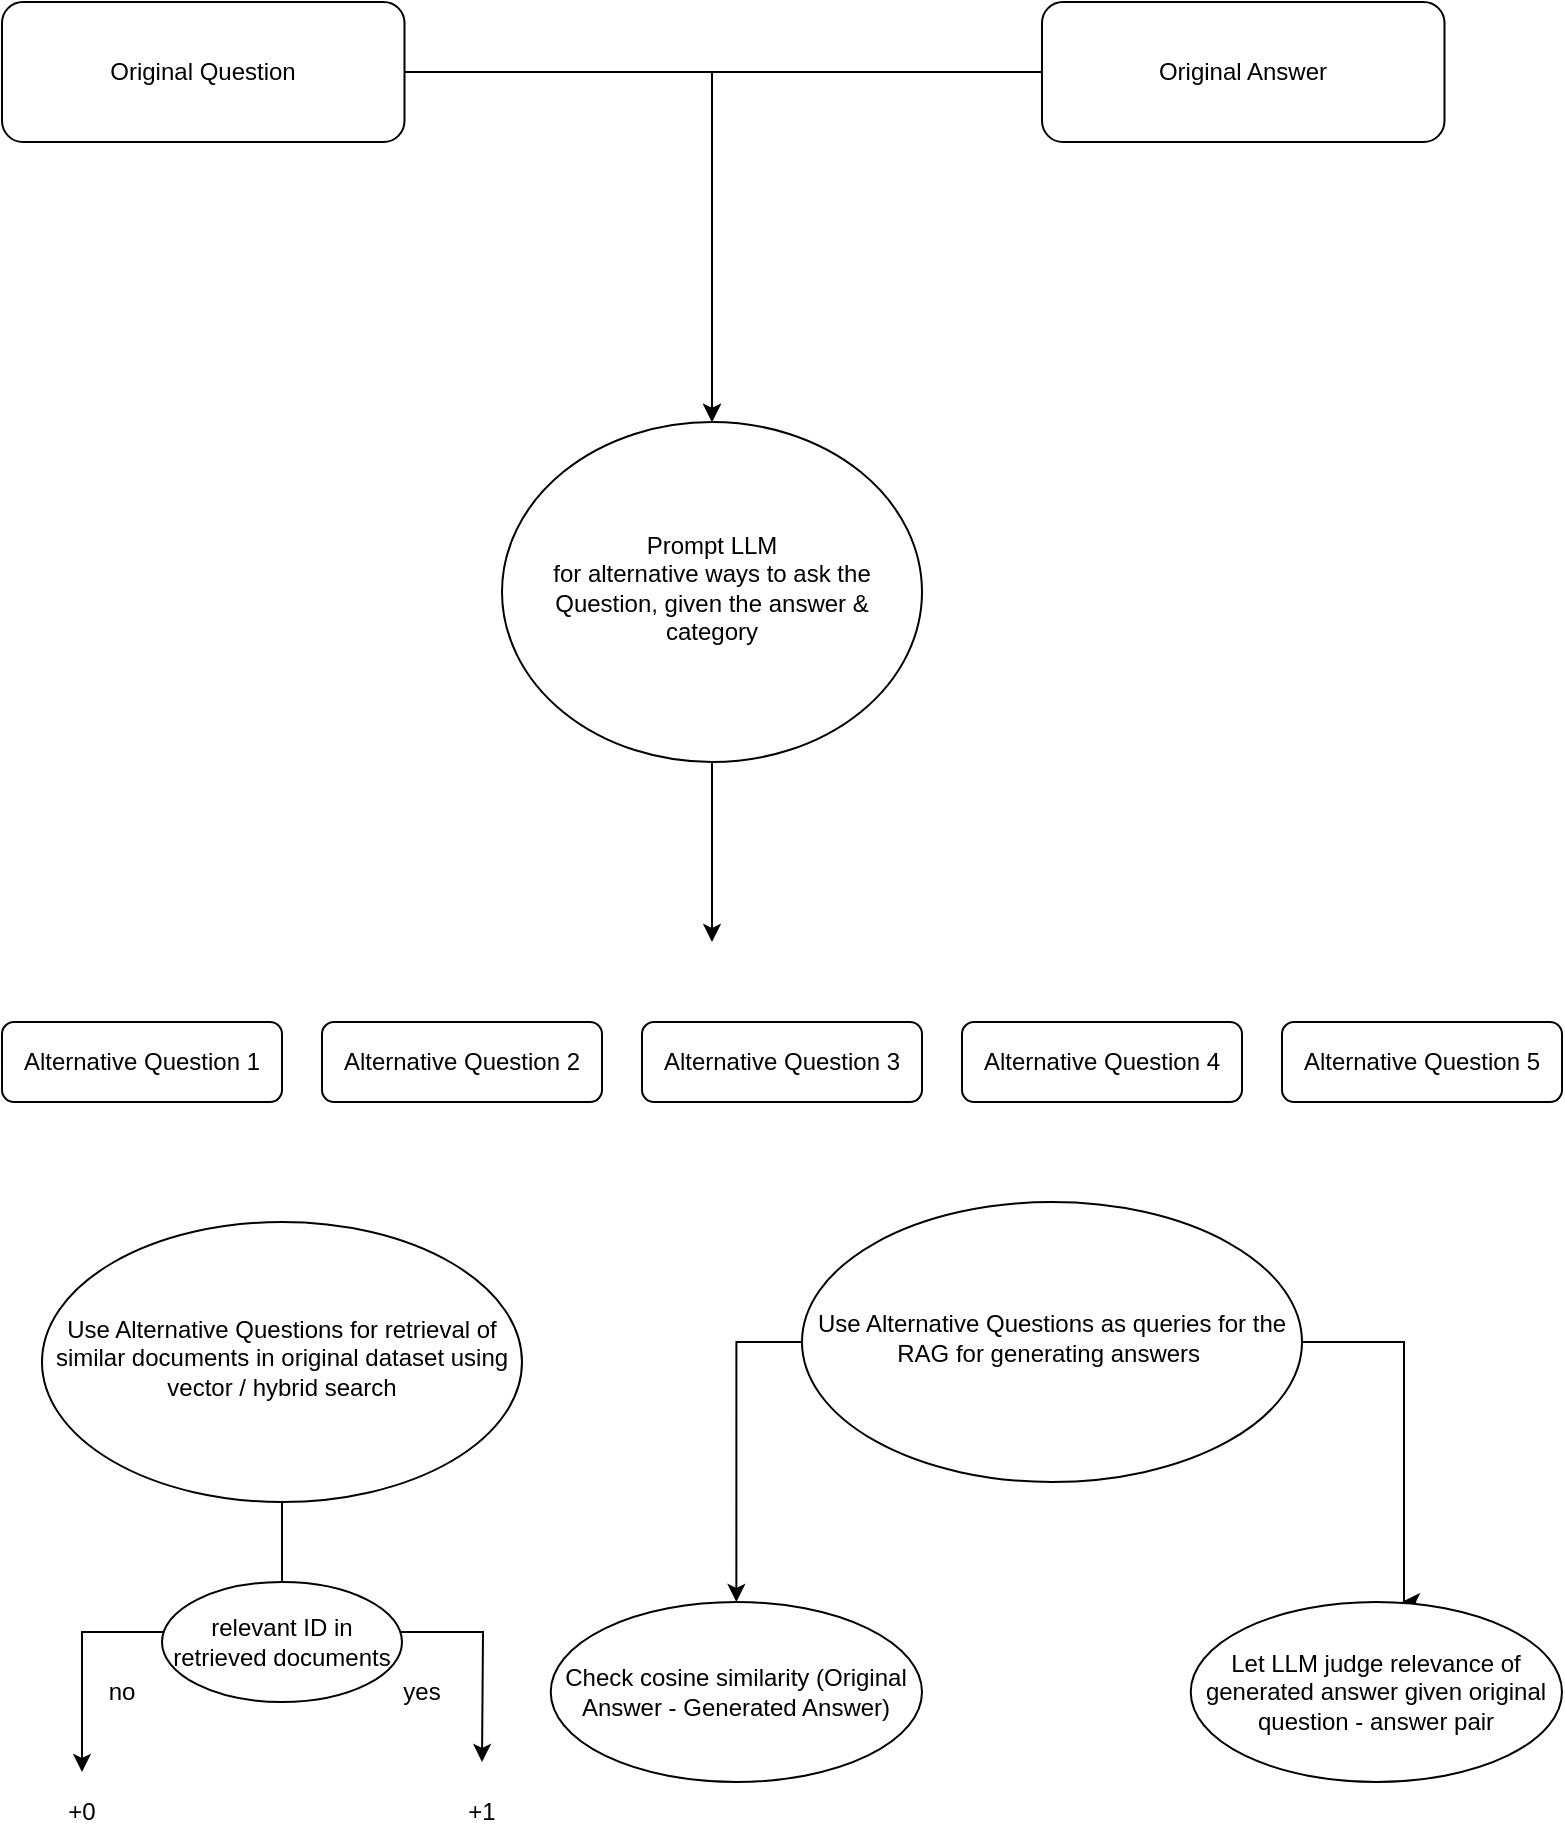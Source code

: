 <mxfile version="24.7.16">
  <diagram id="C5RBs43oDa-KdzZeNtuy" name="Page-1">
    <mxGraphModel dx="1562" dy="877" grid="1" gridSize="10" guides="1" tooltips="1" connect="1" arrows="1" fold="1" page="1" pageScale="1" pageWidth="827" pageHeight="1169" math="0" shadow="0">
      <root>
        <mxCell id="WIyWlLk6GJQsqaUBKTNV-0" />
        <mxCell id="WIyWlLk6GJQsqaUBKTNV-1" parent="WIyWlLk6GJQsqaUBKTNV-0" />
        <mxCell id="K_k5wiLfLo3zVsC4gHq1-3" style="edgeStyle=orthogonalEdgeStyle;rounded=0;orthogonalLoop=1;jettySize=auto;html=1;exitX=1;exitY=0.5;exitDx=0;exitDy=0;entryX=0.5;entryY=0;entryDx=0;entryDy=0;" edge="1" parent="WIyWlLk6GJQsqaUBKTNV-1" source="WIyWlLk6GJQsqaUBKTNV-3" target="WIyWlLk6GJQsqaUBKTNV-6">
          <mxGeometry relative="1" as="geometry" />
        </mxCell>
        <mxCell id="WIyWlLk6GJQsqaUBKTNV-3" value="Original Question" style="rounded=1;whiteSpace=wrap;html=1;fontSize=12;glass=0;strokeWidth=1;shadow=0;" parent="WIyWlLk6GJQsqaUBKTNV-1" vertex="1">
          <mxGeometry x="40" y="60" width="201.25" height="70" as="geometry" />
        </mxCell>
        <mxCell id="K_k5wiLfLo3zVsC4gHq1-5" style="edgeStyle=orthogonalEdgeStyle;rounded=0;orthogonalLoop=1;jettySize=auto;html=1;" edge="1" parent="WIyWlLk6GJQsqaUBKTNV-1" source="WIyWlLk6GJQsqaUBKTNV-6">
          <mxGeometry relative="1" as="geometry">
            <mxPoint x="395" y="530" as="targetPoint" />
          </mxGeometry>
        </mxCell>
        <mxCell id="WIyWlLk6GJQsqaUBKTNV-6" value="Prompt LLM&lt;div&gt;for alternative ways to ask the Question, given the answer &amp;amp; category&lt;/div&gt;" style="whiteSpace=wrap;html=1;shadow=0;fontFamily=Helvetica;fontSize=12;align=center;strokeWidth=1;spacing=6;spacingTop=-4;shape=ellipse;perimeter=ellipsePerimeter;" parent="WIyWlLk6GJQsqaUBKTNV-1" vertex="1">
          <mxGeometry x="290" y="270" width="210" height="170" as="geometry" />
        </mxCell>
        <mxCell id="K_k5wiLfLo3zVsC4gHq1-4" style="edgeStyle=orthogonalEdgeStyle;rounded=0;orthogonalLoop=1;jettySize=auto;html=1;exitX=0;exitY=0.5;exitDx=0;exitDy=0;entryX=0.5;entryY=0;entryDx=0;entryDy=0;" edge="1" parent="WIyWlLk6GJQsqaUBKTNV-1" source="K_k5wiLfLo3zVsC4gHq1-0" target="WIyWlLk6GJQsqaUBKTNV-6">
          <mxGeometry relative="1" as="geometry" />
        </mxCell>
        <mxCell id="K_k5wiLfLo3zVsC4gHq1-0" value="Original Answer" style="rounded=1;whiteSpace=wrap;html=1;fontSize=12;glass=0;strokeWidth=1;shadow=0;" vertex="1" parent="WIyWlLk6GJQsqaUBKTNV-1">
          <mxGeometry x="560" y="60" width="201.25" height="70" as="geometry" />
        </mxCell>
        <mxCell id="K_k5wiLfLo3zVsC4gHq1-7" value="Alternative Question 1" style="rounded=1;whiteSpace=wrap;html=1;fontSize=12;glass=0;strokeWidth=1;shadow=0;" vertex="1" parent="WIyWlLk6GJQsqaUBKTNV-1">
          <mxGeometry x="40" y="570" width="140" height="40" as="geometry" />
        </mxCell>
        <mxCell id="K_k5wiLfLo3zVsC4gHq1-8" value="Alternative Question 2" style="rounded=1;whiteSpace=wrap;html=1;fontSize=12;glass=0;strokeWidth=1;shadow=0;" vertex="1" parent="WIyWlLk6GJQsqaUBKTNV-1">
          <mxGeometry x="200" y="570" width="140" height="40" as="geometry" />
        </mxCell>
        <mxCell id="K_k5wiLfLo3zVsC4gHq1-9" value="Alternative Question 3" style="rounded=1;whiteSpace=wrap;html=1;fontSize=12;glass=0;strokeWidth=1;shadow=0;" vertex="1" parent="WIyWlLk6GJQsqaUBKTNV-1">
          <mxGeometry x="360" y="570" width="140" height="40" as="geometry" />
        </mxCell>
        <mxCell id="K_k5wiLfLo3zVsC4gHq1-10" value="Alternative Question 4" style="rounded=1;whiteSpace=wrap;html=1;fontSize=12;glass=0;strokeWidth=1;shadow=0;" vertex="1" parent="WIyWlLk6GJQsqaUBKTNV-1">
          <mxGeometry x="520" y="570" width="140" height="40" as="geometry" />
        </mxCell>
        <mxCell id="K_k5wiLfLo3zVsC4gHq1-11" value="Alternative Question 5" style="rounded=1;whiteSpace=wrap;html=1;fontSize=12;glass=0;strokeWidth=1;shadow=0;" vertex="1" parent="WIyWlLk6GJQsqaUBKTNV-1">
          <mxGeometry x="680" y="570" width="140" height="40" as="geometry" />
        </mxCell>
        <mxCell id="K_k5wiLfLo3zVsC4gHq1-20" style="edgeStyle=orthogonalEdgeStyle;rounded=0;orthogonalLoop=1;jettySize=auto;html=1;exitX=0.5;exitY=1;exitDx=0;exitDy=0;" edge="1" parent="WIyWlLk6GJQsqaUBKTNV-1" source="K_k5wiLfLo3zVsC4gHq1-14">
          <mxGeometry relative="1" as="geometry">
            <mxPoint x="280" y="940" as="targetPoint" />
          </mxGeometry>
        </mxCell>
        <mxCell id="K_k5wiLfLo3zVsC4gHq1-21" style="edgeStyle=orthogonalEdgeStyle;rounded=0;orthogonalLoop=1;jettySize=auto;html=1;exitX=0.5;exitY=1;exitDx=0;exitDy=0;" edge="1" parent="WIyWlLk6GJQsqaUBKTNV-1">
          <mxGeometry relative="1" as="geometry">
            <mxPoint x="80" y="945" as="targetPoint" />
            <mxPoint x="180" y="815" as="sourcePoint" />
            <Array as="points">
              <mxPoint x="180" y="875" />
            </Array>
          </mxGeometry>
        </mxCell>
        <mxCell id="K_k5wiLfLo3zVsC4gHq1-14" value="Use Alternative Questions for retrieval of similar documents in original dataset using vector / hybrid search" style="whiteSpace=wrap;html=1;shadow=0;fontFamily=Helvetica;fontSize=12;align=center;strokeWidth=1;spacing=6;spacingTop=-4;shape=ellipse;perimeter=ellipsePerimeter;" vertex="1" parent="WIyWlLk6GJQsqaUBKTNV-1">
          <mxGeometry x="60" y="670" width="240" height="140" as="geometry" />
        </mxCell>
        <mxCell id="K_k5wiLfLo3zVsC4gHq1-33" style="edgeStyle=orthogonalEdgeStyle;rounded=0;orthogonalLoop=1;jettySize=auto;html=1;exitX=0;exitY=0.5;exitDx=0;exitDy=0;entryX=0.5;entryY=0;entryDx=0;entryDy=0;" edge="1" parent="WIyWlLk6GJQsqaUBKTNV-1" source="K_k5wiLfLo3zVsC4gHq1-15" target="K_k5wiLfLo3zVsC4gHq1-27">
          <mxGeometry relative="1" as="geometry" />
        </mxCell>
        <mxCell id="K_k5wiLfLo3zVsC4gHq1-34" style="edgeStyle=orthogonalEdgeStyle;rounded=0;orthogonalLoop=1;jettySize=auto;html=1;exitX=1;exitY=0.5;exitDx=0;exitDy=0;" edge="1" parent="WIyWlLk6GJQsqaUBKTNV-1" source="K_k5wiLfLo3zVsC4gHq1-15">
          <mxGeometry relative="1" as="geometry">
            <mxPoint x="740" y="860" as="targetPoint" />
            <Array as="points">
              <mxPoint x="741" y="730" />
            </Array>
          </mxGeometry>
        </mxCell>
        <mxCell id="K_k5wiLfLo3zVsC4gHq1-15" value="Use Alternative Questions as queries for the RAG for generating answers&amp;nbsp;" style="whiteSpace=wrap;html=1;shadow=0;fontFamily=Helvetica;fontSize=12;align=center;strokeWidth=1;spacing=6;spacingTop=-4;shape=ellipse;perimeter=ellipsePerimeter;" vertex="1" parent="WIyWlLk6GJQsqaUBKTNV-1">
          <mxGeometry x="440" y="660" width="250" height="140" as="geometry" />
        </mxCell>
        <mxCell id="K_k5wiLfLo3zVsC4gHq1-22" value="relevant ID in retrieved documents" style="ellipse;whiteSpace=wrap;html=1;" vertex="1" parent="WIyWlLk6GJQsqaUBKTNV-1">
          <mxGeometry x="120" y="850" width="120" height="60" as="geometry" />
        </mxCell>
        <mxCell id="K_k5wiLfLo3zVsC4gHq1-23" value="yes" style="text;html=1;align=center;verticalAlign=middle;whiteSpace=wrap;rounded=0;" vertex="1" parent="WIyWlLk6GJQsqaUBKTNV-1">
          <mxGeometry x="220" y="890" width="60" height="30" as="geometry" />
        </mxCell>
        <mxCell id="K_k5wiLfLo3zVsC4gHq1-24" value="no" style="text;html=1;align=center;verticalAlign=middle;whiteSpace=wrap;rounded=0;" vertex="1" parent="WIyWlLk6GJQsqaUBKTNV-1">
          <mxGeometry x="70" y="890" width="60" height="30" as="geometry" />
        </mxCell>
        <mxCell id="K_k5wiLfLo3zVsC4gHq1-25" value="+1" style="text;html=1;align=center;verticalAlign=middle;whiteSpace=wrap;rounded=0;" vertex="1" parent="WIyWlLk6GJQsqaUBKTNV-1">
          <mxGeometry x="250" y="950" width="60" height="30" as="geometry" />
        </mxCell>
        <mxCell id="K_k5wiLfLo3zVsC4gHq1-26" value="+0" style="text;html=1;align=center;verticalAlign=middle;whiteSpace=wrap;rounded=0;" vertex="1" parent="WIyWlLk6GJQsqaUBKTNV-1">
          <mxGeometry x="50" y="950" width="60" height="30" as="geometry" />
        </mxCell>
        <mxCell id="K_k5wiLfLo3zVsC4gHq1-27" value="Check cosine similarity (Original Answer - Generated Answer)" style="ellipse;whiteSpace=wrap;html=1;" vertex="1" parent="WIyWlLk6GJQsqaUBKTNV-1">
          <mxGeometry x="314.37" y="860" width="185.63" height="90" as="geometry" />
        </mxCell>
        <mxCell id="K_k5wiLfLo3zVsC4gHq1-32" value="Let LLM judge relevance of generated answer given original question - answer pair" style="ellipse;whiteSpace=wrap;html=1;" vertex="1" parent="WIyWlLk6GJQsqaUBKTNV-1">
          <mxGeometry x="634.37" y="860" width="185.63" height="90" as="geometry" />
        </mxCell>
      </root>
    </mxGraphModel>
  </diagram>
</mxfile>
